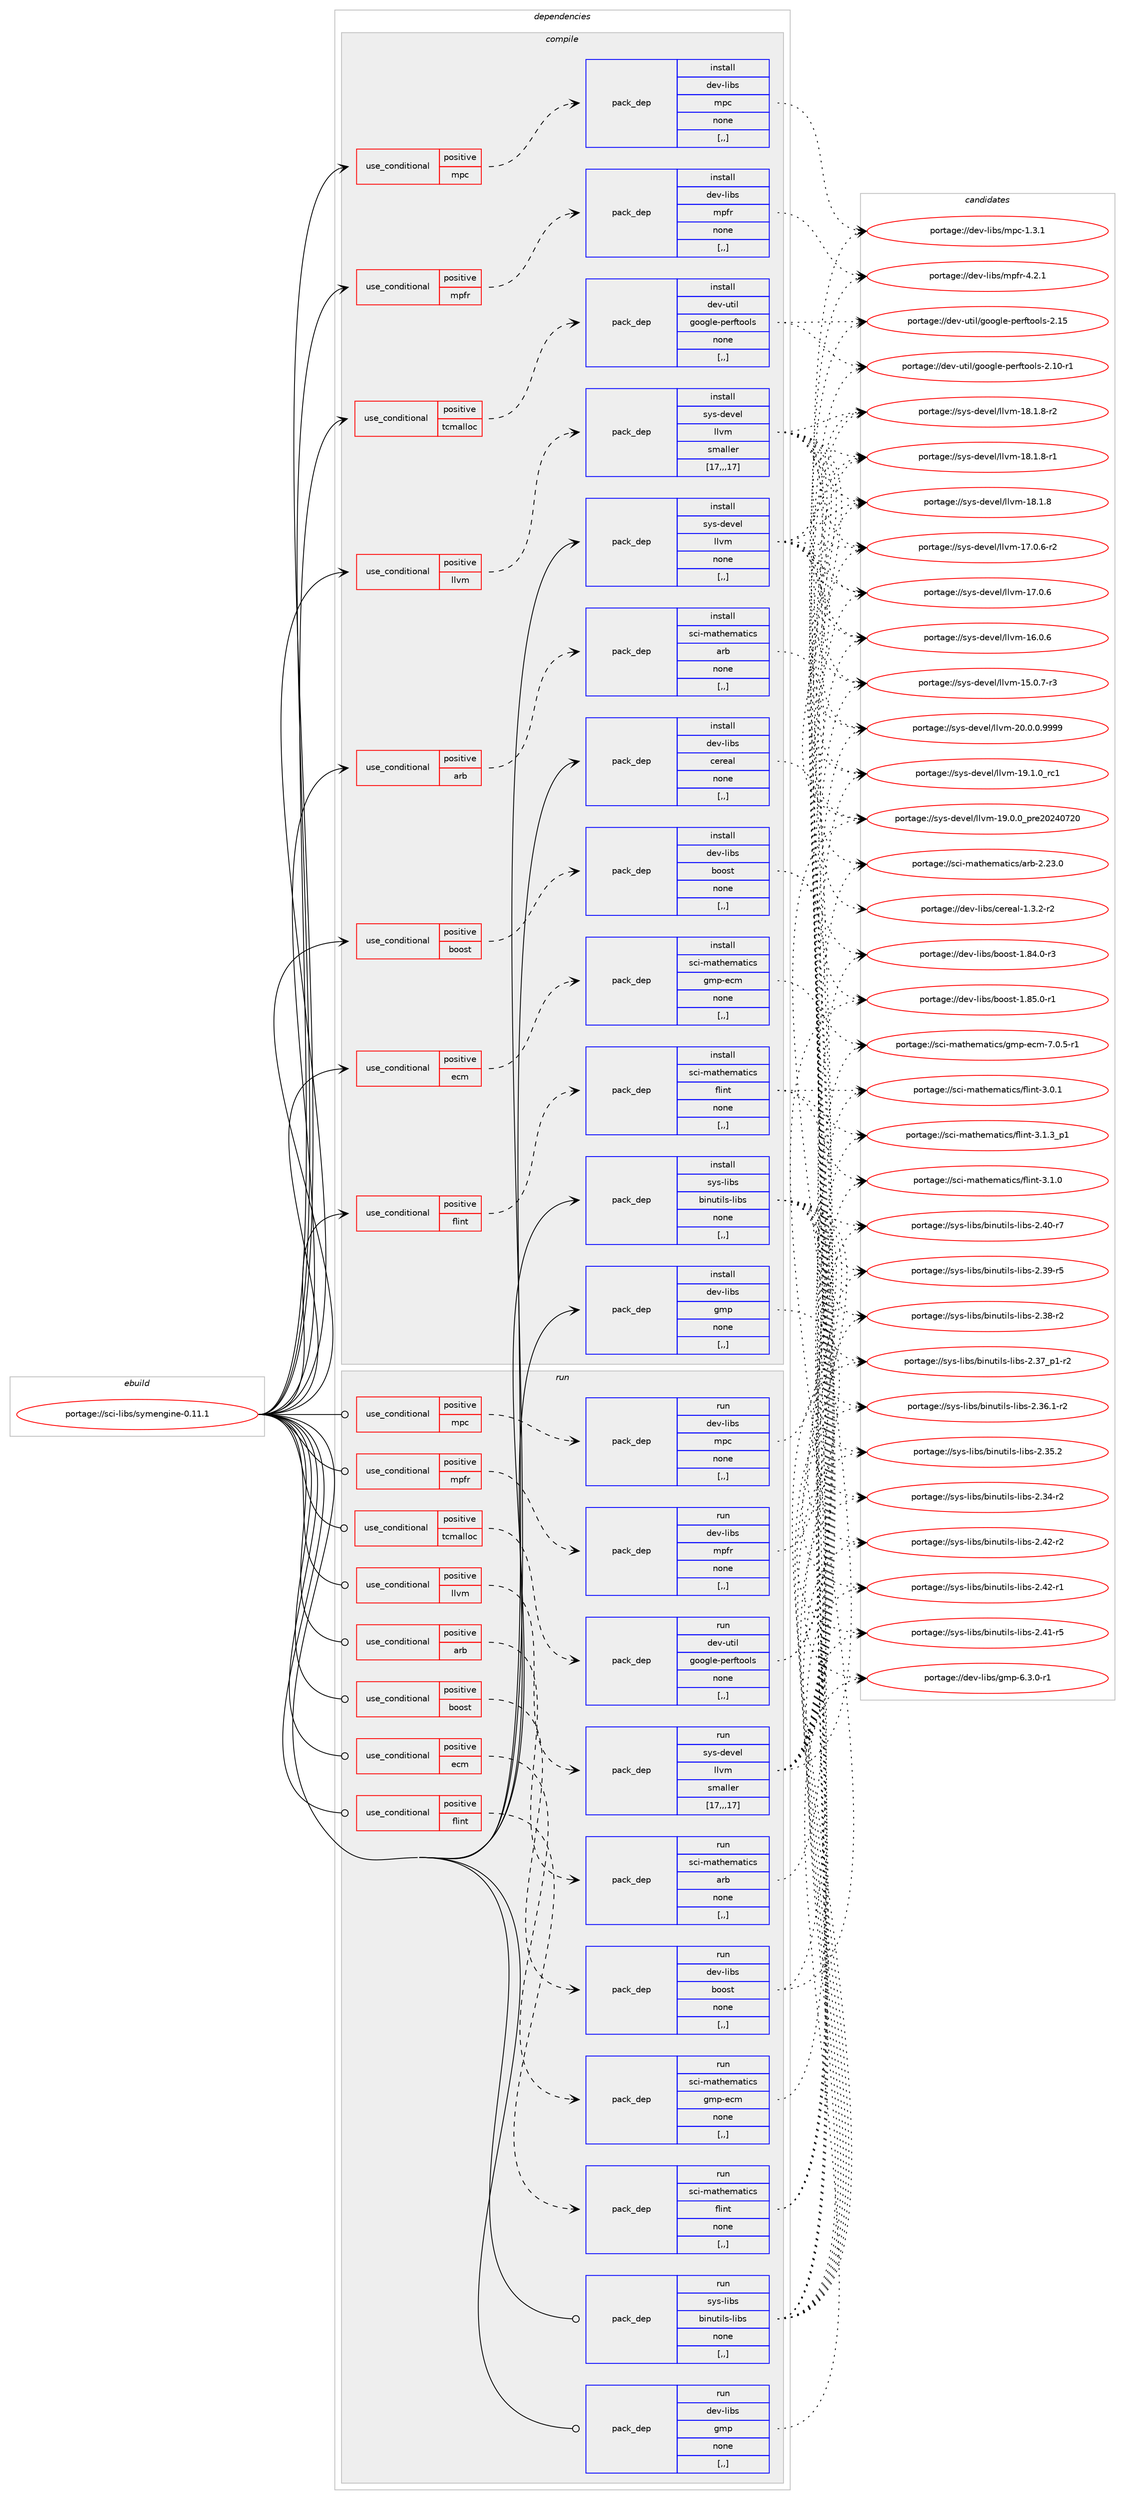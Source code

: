 digraph prolog {

# *************
# Graph options
# *************

newrank=true;
concentrate=true;
compound=true;
graph [rankdir=LR,fontname=Helvetica,fontsize=10,ranksep=1.5];#, ranksep=2.5, nodesep=0.2];
edge  [arrowhead=vee];
node  [fontname=Helvetica,fontsize=10];

# **********
# The ebuild
# **********

subgraph cluster_leftcol {
color=gray;
label=<<i>ebuild</i>>;
id [label="portage://sci-libs/symengine-0.11.1", color=red, width=4, href="../sci-libs/symengine-0.11.1.svg"];
}

# ****************
# The dependencies
# ****************

subgraph cluster_midcol {
color=gray;
label=<<i>dependencies</i>>;
subgraph cluster_compile {
fillcolor="#eeeeee";
style=filled;
label=<<i>compile</i>>;
subgraph cond107601 {
dependency406242 [label=<<TABLE BORDER="0" CELLBORDER="1" CELLSPACING="0" CELLPADDING="4"><TR><TD ROWSPAN="3" CELLPADDING="10">use_conditional</TD></TR><TR><TD>positive</TD></TR><TR><TD>arb</TD></TR></TABLE>>, shape=none, color=red];
subgraph pack295768 {
dependency406243 [label=<<TABLE BORDER="0" CELLBORDER="1" CELLSPACING="0" CELLPADDING="4" WIDTH="220"><TR><TD ROWSPAN="6" CELLPADDING="30">pack_dep</TD></TR><TR><TD WIDTH="110">install</TD></TR><TR><TD>sci-mathematics</TD></TR><TR><TD>arb</TD></TR><TR><TD>none</TD></TR><TR><TD>[,,]</TD></TR></TABLE>>, shape=none, color=blue];
}
dependency406242:e -> dependency406243:w [weight=20,style="dashed",arrowhead="vee"];
}
id:e -> dependency406242:w [weight=20,style="solid",arrowhead="vee"];
subgraph cond107602 {
dependency406244 [label=<<TABLE BORDER="0" CELLBORDER="1" CELLSPACING="0" CELLPADDING="4"><TR><TD ROWSPAN="3" CELLPADDING="10">use_conditional</TD></TR><TR><TD>positive</TD></TR><TR><TD>boost</TD></TR></TABLE>>, shape=none, color=red];
subgraph pack295769 {
dependency406245 [label=<<TABLE BORDER="0" CELLBORDER="1" CELLSPACING="0" CELLPADDING="4" WIDTH="220"><TR><TD ROWSPAN="6" CELLPADDING="30">pack_dep</TD></TR><TR><TD WIDTH="110">install</TD></TR><TR><TD>dev-libs</TD></TR><TR><TD>boost</TD></TR><TR><TD>none</TD></TR><TR><TD>[,,]</TD></TR></TABLE>>, shape=none, color=blue];
}
dependency406244:e -> dependency406245:w [weight=20,style="dashed",arrowhead="vee"];
}
id:e -> dependency406244:w [weight=20,style="solid",arrowhead="vee"];
subgraph cond107603 {
dependency406246 [label=<<TABLE BORDER="0" CELLBORDER="1" CELLSPACING="0" CELLPADDING="4"><TR><TD ROWSPAN="3" CELLPADDING="10">use_conditional</TD></TR><TR><TD>positive</TD></TR><TR><TD>ecm</TD></TR></TABLE>>, shape=none, color=red];
subgraph pack295770 {
dependency406247 [label=<<TABLE BORDER="0" CELLBORDER="1" CELLSPACING="0" CELLPADDING="4" WIDTH="220"><TR><TD ROWSPAN="6" CELLPADDING="30">pack_dep</TD></TR><TR><TD WIDTH="110">install</TD></TR><TR><TD>sci-mathematics</TD></TR><TR><TD>gmp-ecm</TD></TR><TR><TD>none</TD></TR><TR><TD>[,,]</TD></TR></TABLE>>, shape=none, color=blue];
}
dependency406246:e -> dependency406247:w [weight=20,style="dashed",arrowhead="vee"];
}
id:e -> dependency406246:w [weight=20,style="solid",arrowhead="vee"];
subgraph cond107604 {
dependency406248 [label=<<TABLE BORDER="0" CELLBORDER="1" CELLSPACING="0" CELLPADDING="4"><TR><TD ROWSPAN="3" CELLPADDING="10">use_conditional</TD></TR><TR><TD>positive</TD></TR><TR><TD>flint</TD></TR></TABLE>>, shape=none, color=red];
subgraph pack295771 {
dependency406249 [label=<<TABLE BORDER="0" CELLBORDER="1" CELLSPACING="0" CELLPADDING="4" WIDTH="220"><TR><TD ROWSPAN="6" CELLPADDING="30">pack_dep</TD></TR><TR><TD WIDTH="110">install</TD></TR><TR><TD>sci-mathematics</TD></TR><TR><TD>flint</TD></TR><TR><TD>none</TD></TR><TR><TD>[,,]</TD></TR></TABLE>>, shape=none, color=blue];
}
dependency406248:e -> dependency406249:w [weight=20,style="dashed",arrowhead="vee"];
}
id:e -> dependency406248:w [weight=20,style="solid",arrowhead="vee"];
subgraph cond107605 {
dependency406250 [label=<<TABLE BORDER="0" CELLBORDER="1" CELLSPACING="0" CELLPADDING="4"><TR><TD ROWSPAN="3" CELLPADDING="10">use_conditional</TD></TR><TR><TD>positive</TD></TR><TR><TD>llvm</TD></TR></TABLE>>, shape=none, color=red];
subgraph pack295772 {
dependency406251 [label=<<TABLE BORDER="0" CELLBORDER="1" CELLSPACING="0" CELLPADDING="4" WIDTH="220"><TR><TD ROWSPAN="6" CELLPADDING="30">pack_dep</TD></TR><TR><TD WIDTH="110">install</TD></TR><TR><TD>sys-devel</TD></TR><TR><TD>llvm</TD></TR><TR><TD>smaller</TD></TR><TR><TD>[17,,,17]</TD></TR></TABLE>>, shape=none, color=blue];
}
dependency406250:e -> dependency406251:w [weight=20,style="dashed",arrowhead="vee"];
}
id:e -> dependency406250:w [weight=20,style="solid",arrowhead="vee"];
subgraph cond107606 {
dependency406252 [label=<<TABLE BORDER="0" CELLBORDER="1" CELLSPACING="0" CELLPADDING="4"><TR><TD ROWSPAN="3" CELLPADDING="10">use_conditional</TD></TR><TR><TD>positive</TD></TR><TR><TD>mpc</TD></TR></TABLE>>, shape=none, color=red];
subgraph pack295773 {
dependency406253 [label=<<TABLE BORDER="0" CELLBORDER="1" CELLSPACING="0" CELLPADDING="4" WIDTH="220"><TR><TD ROWSPAN="6" CELLPADDING="30">pack_dep</TD></TR><TR><TD WIDTH="110">install</TD></TR><TR><TD>dev-libs</TD></TR><TR><TD>mpc</TD></TR><TR><TD>none</TD></TR><TR><TD>[,,]</TD></TR></TABLE>>, shape=none, color=blue];
}
dependency406252:e -> dependency406253:w [weight=20,style="dashed",arrowhead="vee"];
}
id:e -> dependency406252:w [weight=20,style="solid",arrowhead="vee"];
subgraph cond107607 {
dependency406254 [label=<<TABLE BORDER="0" CELLBORDER="1" CELLSPACING="0" CELLPADDING="4"><TR><TD ROWSPAN="3" CELLPADDING="10">use_conditional</TD></TR><TR><TD>positive</TD></TR><TR><TD>mpfr</TD></TR></TABLE>>, shape=none, color=red];
subgraph pack295774 {
dependency406255 [label=<<TABLE BORDER="0" CELLBORDER="1" CELLSPACING="0" CELLPADDING="4" WIDTH="220"><TR><TD ROWSPAN="6" CELLPADDING="30">pack_dep</TD></TR><TR><TD WIDTH="110">install</TD></TR><TR><TD>dev-libs</TD></TR><TR><TD>mpfr</TD></TR><TR><TD>none</TD></TR><TR><TD>[,,]</TD></TR></TABLE>>, shape=none, color=blue];
}
dependency406254:e -> dependency406255:w [weight=20,style="dashed",arrowhead="vee"];
}
id:e -> dependency406254:w [weight=20,style="solid",arrowhead="vee"];
subgraph cond107608 {
dependency406256 [label=<<TABLE BORDER="0" CELLBORDER="1" CELLSPACING="0" CELLPADDING="4"><TR><TD ROWSPAN="3" CELLPADDING="10">use_conditional</TD></TR><TR><TD>positive</TD></TR><TR><TD>tcmalloc</TD></TR></TABLE>>, shape=none, color=red];
subgraph pack295775 {
dependency406257 [label=<<TABLE BORDER="0" CELLBORDER="1" CELLSPACING="0" CELLPADDING="4" WIDTH="220"><TR><TD ROWSPAN="6" CELLPADDING="30">pack_dep</TD></TR><TR><TD WIDTH="110">install</TD></TR><TR><TD>dev-util</TD></TR><TR><TD>google-perftools</TD></TR><TR><TD>none</TD></TR><TR><TD>[,,]</TD></TR></TABLE>>, shape=none, color=blue];
}
dependency406256:e -> dependency406257:w [weight=20,style="dashed",arrowhead="vee"];
}
id:e -> dependency406256:w [weight=20,style="solid",arrowhead="vee"];
subgraph pack295776 {
dependency406258 [label=<<TABLE BORDER="0" CELLBORDER="1" CELLSPACING="0" CELLPADDING="4" WIDTH="220"><TR><TD ROWSPAN="6" CELLPADDING="30">pack_dep</TD></TR><TR><TD WIDTH="110">install</TD></TR><TR><TD>dev-libs</TD></TR><TR><TD>cereal</TD></TR><TR><TD>none</TD></TR><TR><TD>[,,]</TD></TR></TABLE>>, shape=none, color=blue];
}
id:e -> dependency406258:w [weight=20,style="solid",arrowhead="vee"];
subgraph pack295777 {
dependency406259 [label=<<TABLE BORDER="0" CELLBORDER="1" CELLSPACING="0" CELLPADDING="4" WIDTH="220"><TR><TD ROWSPAN="6" CELLPADDING="30">pack_dep</TD></TR><TR><TD WIDTH="110">install</TD></TR><TR><TD>dev-libs</TD></TR><TR><TD>gmp</TD></TR><TR><TD>none</TD></TR><TR><TD>[,,]</TD></TR></TABLE>>, shape=none, color=blue];
}
id:e -> dependency406259:w [weight=20,style="solid",arrowhead="vee"];
subgraph pack295778 {
dependency406260 [label=<<TABLE BORDER="0" CELLBORDER="1" CELLSPACING="0" CELLPADDING="4" WIDTH="220"><TR><TD ROWSPAN="6" CELLPADDING="30">pack_dep</TD></TR><TR><TD WIDTH="110">install</TD></TR><TR><TD>sys-libs</TD></TR><TR><TD>binutils-libs</TD></TR><TR><TD>none</TD></TR><TR><TD>[,,]</TD></TR></TABLE>>, shape=none, color=blue];
}
id:e -> dependency406260:w [weight=20,style="solid",arrowhead="vee"];
subgraph pack295779 {
dependency406261 [label=<<TABLE BORDER="0" CELLBORDER="1" CELLSPACING="0" CELLPADDING="4" WIDTH="220"><TR><TD ROWSPAN="6" CELLPADDING="30">pack_dep</TD></TR><TR><TD WIDTH="110">install</TD></TR><TR><TD>sys-devel</TD></TR><TR><TD>llvm</TD></TR><TR><TD>none</TD></TR><TR><TD>[,,]</TD></TR></TABLE>>, shape=none, color=blue];
}
id:e -> dependency406261:w [weight=20,style="solid",arrowhead="vee"];
}
subgraph cluster_compileandrun {
fillcolor="#eeeeee";
style=filled;
label=<<i>compile and run</i>>;
}
subgraph cluster_run {
fillcolor="#eeeeee";
style=filled;
label=<<i>run</i>>;
subgraph cond107609 {
dependency406262 [label=<<TABLE BORDER="0" CELLBORDER="1" CELLSPACING="0" CELLPADDING="4"><TR><TD ROWSPAN="3" CELLPADDING="10">use_conditional</TD></TR><TR><TD>positive</TD></TR><TR><TD>arb</TD></TR></TABLE>>, shape=none, color=red];
subgraph pack295780 {
dependency406263 [label=<<TABLE BORDER="0" CELLBORDER="1" CELLSPACING="0" CELLPADDING="4" WIDTH="220"><TR><TD ROWSPAN="6" CELLPADDING="30">pack_dep</TD></TR><TR><TD WIDTH="110">run</TD></TR><TR><TD>sci-mathematics</TD></TR><TR><TD>arb</TD></TR><TR><TD>none</TD></TR><TR><TD>[,,]</TD></TR></TABLE>>, shape=none, color=blue];
}
dependency406262:e -> dependency406263:w [weight=20,style="dashed",arrowhead="vee"];
}
id:e -> dependency406262:w [weight=20,style="solid",arrowhead="odot"];
subgraph cond107610 {
dependency406264 [label=<<TABLE BORDER="0" CELLBORDER="1" CELLSPACING="0" CELLPADDING="4"><TR><TD ROWSPAN="3" CELLPADDING="10">use_conditional</TD></TR><TR><TD>positive</TD></TR><TR><TD>boost</TD></TR></TABLE>>, shape=none, color=red];
subgraph pack295781 {
dependency406265 [label=<<TABLE BORDER="0" CELLBORDER="1" CELLSPACING="0" CELLPADDING="4" WIDTH="220"><TR><TD ROWSPAN="6" CELLPADDING="30">pack_dep</TD></TR><TR><TD WIDTH="110">run</TD></TR><TR><TD>dev-libs</TD></TR><TR><TD>boost</TD></TR><TR><TD>none</TD></TR><TR><TD>[,,]</TD></TR></TABLE>>, shape=none, color=blue];
}
dependency406264:e -> dependency406265:w [weight=20,style="dashed",arrowhead="vee"];
}
id:e -> dependency406264:w [weight=20,style="solid",arrowhead="odot"];
subgraph cond107611 {
dependency406266 [label=<<TABLE BORDER="0" CELLBORDER="1" CELLSPACING="0" CELLPADDING="4"><TR><TD ROWSPAN="3" CELLPADDING="10">use_conditional</TD></TR><TR><TD>positive</TD></TR><TR><TD>ecm</TD></TR></TABLE>>, shape=none, color=red];
subgraph pack295782 {
dependency406267 [label=<<TABLE BORDER="0" CELLBORDER="1" CELLSPACING="0" CELLPADDING="4" WIDTH="220"><TR><TD ROWSPAN="6" CELLPADDING="30">pack_dep</TD></TR><TR><TD WIDTH="110">run</TD></TR><TR><TD>sci-mathematics</TD></TR><TR><TD>gmp-ecm</TD></TR><TR><TD>none</TD></TR><TR><TD>[,,]</TD></TR></TABLE>>, shape=none, color=blue];
}
dependency406266:e -> dependency406267:w [weight=20,style="dashed",arrowhead="vee"];
}
id:e -> dependency406266:w [weight=20,style="solid",arrowhead="odot"];
subgraph cond107612 {
dependency406268 [label=<<TABLE BORDER="0" CELLBORDER="1" CELLSPACING="0" CELLPADDING="4"><TR><TD ROWSPAN="3" CELLPADDING="10">use_conditional</TD></TR><TR><TD>positive</TD></TR><TR><TD>flint</TD></TR></TABLE>>, shape=none, color=red];
subgraph pack295783 {
dependency406269 [label=<<TABLE BORDER="0" CELLBORDER="1" CELLSPACING="0" CELLPADDING="4" WIDTH="220"><TR><TD ROWSPAN="6" CELLPADDING="30">pack_dep</TD></TR><TR><TD WIDTH="110">run</TD></TR><TR><TD>sci-mathematics</TD></TR><TR><TD>flint</TD></TR><TR><TD>none</TD></TR><TR><TD>[,,]</TD></TR></TABLE>>, shape=none, color=blue];
}
dependency406268:e -> dependency406269:w [weight=20,style="dashed",arrowhead="vee"];
}
id:e -> dependency406268:w [weight=20,style="solid",arrowhead="odot"];
subgraph cond107613 {
dependency406270 [label=<<TABLE BORDER="0" CELLBORDER="1" CELLSPACING="0" CELLPADDING="4"><TR><TD ROWSPAN="3" CELLPADDING="10">use_conditional</TD></TR><TR><TD>positive</TD></TR><TR><TD>llvm</TD></TR></TABLE>>, shape=none, color=red];
subgraph pack295784 {
dependency406271 [label=<<TABLE BORDER="0" CELLBORDER="1" CELLSPACING="0" CELLPADDING="4" WIDTH="220"><TR><TD ROWSPAN="6" CELLPADDING="30">pack_dep</TD></TR><TR><TD WIDTH="110">run</TD></TR><TR><TD>sys-devel</TD></TR><TR><TD>llvm</TD></TR><TR><TD>smaller</TD></TR><TR><TD>[17,,,17]</TD></TR></TABLE>>, shape=none, color=blue];
}
dependency406270:e -> dependency406271:w [weight=20,style="dashed",arrowhead="vee"];
}
id:e -> dependency406270:w [weight=20,style="solid",arrowhead="odot"];
subgraph cond107614 {
dependency406272 [label=<<TABLE BORDER="0" CELLBORDER="1" CELLSPACING="0" CELLPADDING="4"><TR><TD ROWSPAN="3" CELLPADDING="10">use_conditional</TD></TR><TR><TD>positive</TD></TR><TR><TD>mpc</TD></TR></TABLE>>, shape=none, color=red];
subgraph pack295785 {
dependency406273 [label=<<TABLE BORDER="0" CELLBORDER="1" CELLSPACING="0" CELLPADDING="4" WIDTH="220"><TR><TD ROWSPAN="6" CELLPADDING="30">pack_dep</TD></TR><TR><TD WIDTH="110">run</TD></TR><TR><TD>dev-libs</TD></TR><TR><TD>mpc</TD></TR><TR><TD>none</TD></TR><TR><TD>[,,]</TD></TR></TABLE>>, shape=none, color=blue];
}
dependency406272:e -> dependency406273:w [weight=20,style="dashed",arrowhead="vee"];
}
id:e -> dependency406272:w [weight=20,style="solid",arrowhead="odot"];
subgraph cond107615 {
dependency406274 [label=<<TABLE BORDER="0" CELLBORDER="1" CELLSPACING="0" CELLPADDING="4"><TR><TD ROWSPAN="3" CELLPADDING="10">use_conditional</TD></TR><TR><TD>positive</TD></TR><TR><TD>mpfr</TD></TR></TABLE>>, shape=none, color=red];
subgraph pack295786 {
dependency406275 [label=<<TABLE BORDER="0" CELLBORDER="1" CELLSPACING="0" CELLPADDING="4" WIDTH="220"><TR><TD ROWSPAN="6" CELLPADDING="30">pack_dep</TD></TR><TR><TD WIDTH="110">run</TD></TR><TR><TD>dev-libs</TD></TR><TR><TD>mpfr</TD></TR><TR><TD>none</TD></TR><TR><TD>[,,]</TD></TR></TABLE>>, shape=none, color=blue];
}
dependency406274:e -> dependency406275:w [weight=20,style="dashed",arrowhead="vee"];
}
id:e -> dependency406274:w [weight=20,style="solid",arrowhead="odot"];
subgraph cond107616 {
dependency406276 [label=<<TABLE BORDER="0" CELLBORDER="1" CELLSPACING="0" CELLPADDING="4"><TR><TD ROWSPAN="3" CELLPADDING="10">use_conditional</TD></TR><TR><TD>positive</TD></TR><TR><TD>tcmalloc</TD></TR></TABLE>>, shape=none, color=red];
subgraph pack295787 {
dependency406277 [label=<<TABLE BORDER="0" CELLBORDER="1" CELLSPACING="0" CELLPADDING="4" WIDTH="220"><TR><TD ROWSPAN="6" CELLPADDING="30">pack_dep</TD></TR><TR><TD WIDTH="110">run</TD></TR><TR><TD>dev-util</TD></TR><TR><TD>google-perftools</TD></TR><TR><TD>none</TD></TR><TR><TD>[,,]</TD></TR></TABLE>>, shape=none, color=blue];
}
dependency406276:e -> dependency406277:w [weight=20,style="dashed",arrowhead="vee"];
}
id:e -> dependency406276:w [weight=20,style="solid",arrowhead="odot"];
subgraph pack295788 {
dependency406278 [label=<<TABLE BORDER="0" CELLBORDER="1" CELLSPACING="0" CELLPADDING="4" WIDTH="220"><TR><TD ROWSPAN="6" CELLPADDING="30">pack_dep</TD></TR><TR><TD WIDTH="110">run</TD></TR><TR><TD>dev-libs</TD></TR><TR><TD>gmp</TD></TR><TR><TD>none</TD></TR><TR><TD>[,,]</TD></TR></TABLE>>, shape=none, color=blue];
}
id:e -> dependency406278:w [weight=20,style="solid",arrowhead="odot"];
subgraph pack295789 {
dependency406279 [label=<<TABLE BORDER="0" CELLBORDER="1" CELLSPACING="0" CELLPADDING="4" WIDTH="220"><TR><TD ROWSPAN="6" CELLPADDING="30">pack_dep</TD></TR><TR><TD WIDTH="110">run</TD></TR><TR><TD>sys-libs</TD></TR><TR><TD>binutils-libs</TD></TR><TR><TD>none</TD></TR><TR><TD>[,,]</TD></TR></TABLE>>, shape=none, color=blue];
}
id:e -> dependency406279:w [weight=20,style="solid",arrowhead="odot"];
}
}

# **************
# The candidates
# **************

subgraph cluster_choices {
rank=same;
color=gray;
label=<<i>candidates</i>>;

subgraph choice295768 {
color=black;
nodesep=1;
choice115991054510997116104101109971161059911547971149845504650514648 [label="portage://sci-mathematics/arb-2.23.0", color=red, width=4,href="../sci-mathematics/arb-2.23.0.svg"];
dependency406243:e -> choice115991054510997116104101109971161059911547971149845504650514648:w [style=dotted,weight="100"];
}
subgraph choice295769 {
color=black;
nodesep=1;
choice10010111845108105981154798111111115116454946565346484511449 [label="portage://dev-libs/boost-1.85.0-r1", color=red, width=4,href="../dev-libs/boost-1.85.0-r1.svg"];
choice10010111845108105981154798111111115116454946565246484511451 [label="portage://dev-libs/boost-1.84.0-r3", color=red, width=4,href="../dev-libs/boost-1.84.0-r3.svg"];
dependency406245:e -> choice10010111845108105981154798111111115116454946565346484511449:w [style=dotted,weight="100"];
dependency406245:e -> choice10010111845108105981154798111111115116454946565246484511451:w [style=dotted,weight="100"];
}
subgraph choice295770 {
color=black;
nodesep=1;
choice11599105451099711610410110997116105991154710310911245101991094555464846534511449 [label="portage://sci-mathematics/gmp-ecm-7.0.5-r1", color=red, width=4,href="../sci-mathematics/gmp-ecm-7.0.5-r1.svg"];
dependency406247:e -> choice11599105451099711610410110997116105991154710310911245101991094555464846534511449:w [style=dotted,weight="100"];
}
subgraph choice295771 {
color=black;
nodesep=1;
choice1159910545109971161041011099711610599115471021081051101164551464946519511249 [label="portage://sci-mathematics/flint-3.1.3_p1", color=red, width=4,href="../sci-mathematics/flint-3.1.3_p1.svg"];
choice115991054510997116104101109971161059911547102108105110116455146494648 [label="portage://sci-mathematics/flint-3.1.0", color=red, width=4,href="../sci-mathematics/flint-3.1.0.svg"];
choice115991054510997116104101109971161059911547102108105110116455146484649 [label="portage://sci-mathematics/flint-3.0.1", color=red, width=4,href="../sci-mathematics/flint-3.0.1.svg"];
dependency406249:e -> choice1159910545109971161041011099711610599115471021081051101164551464946519511249:w [style=dotted,weight="100"];
dependency406249:e -> choice115991054510997116104101109971161059911547102108105110116455146494648:w [style=dotted,weight="100"];
dependency406249:e -> choice115991054510997116104101109971161059911547102108105110116455146484649:w [style=dotted,weight="100"];
}
subgraph choice295772 {
color=black;
nodesep=1;
choice1151211154510010111810110847108108118109455048464846484657575757 [label="portage://sys-devel/llvm-20.0.0.9999", color=red, width=4,href="../sys-devel/llvm-20.0.0.9999.svg"];
choice115121115451001011181011084710810811810945495746494648951149949 [label="portage://sys-devel/llvm-19.1.0_rc1", color=red, width=4,href="../sys-devel/llvm-19.1.0_rc1.svg"];
choice115121115451001011181011084710810811810945495746484648951121141015048505248555048 [label="portage://sys-devel/llvm-19.0.0_pre20240720", color=red, width=4,href="../sys-devel/llvm-19.0.0_pre20240720.svg"];
choice1151211154510010111810110847108108118109454956464946564511450 [label="portage://sys-devel/llvm-18.1.8-r2", color=red, width=4,href="../sys-devel/llvm-18.1.8-r2.svg"];
choice1151211154510010111810110847108108118109454956464946564511449 [label="portage://sys-devel/llvm-18.1.8-r1", color=red, width=4,href="../sys-devel/llvm-18.1.8-r1.svg"];
choice115121115451001011181011084710810811810945495646494656 [label="portage://sys-devel/llvm-18.1.8", color=red, width=4,href="../sys-devel/llvm-18.1.8.svg"];
choice1151211154510010111810110847108108118109454955464846544511450 [label="portage://sys-devel/llvm-17.0.6-r2", color=red, width=4,href="../sys-devel/llvm-17.0.6-r2.svg"];
choice115121115451001011181011084710810811810945495546484654 [label="portage://sys-devel/llvm-17.0.6", color=red, width=4,href="../sys-devel/llvm-17.0.6.svg"];
choice115121115451001011181011084710810811810945495446484654 [label="portage://sys-devel/llvm-16.0.6", color=red, width=4,href="../sys-devel/llvm-16.0.6.svg"];
choice1151211154510010111810110847108108118109454953464846554511451 [label="portage://sys-devel/llvm-15.0.7-r3", color=red, width=4,href="../sys-devel/llvm-15.0.7-r3.svg"];
dependency406251:e -> choice1151211154510010111810110847108108118109455048464846484657575757:w [style=dotted,weight="100"];
dependency406251:e -> choice115121115451001011181011084710810811810945495746494648951149949:w [style=dotted,weight="100"];
dependency406251:e -> choice115121115451001011181011084710810811810945495746484648951121141015048505248555048:w [style=dotted,weight="100"];
dependency406251:e -> choice1151211154510010111810110847108108118109454956464946564511450:w [style=dotted,weight="100"];
dependency406251:e -> choice1151211154510010111810110847108108118109454956464946564511449:w [style=dotted,weight="100"];
dependency406251:e -> choice115121115451001011181011084710810811810945495646494656:w [style=dotted,weight="100"];
dependency406251:e -> choice1151211154510010111810110847108108118109454955464846544511450:w [style=dotted,weight="100"];
dependency406251:e -> choice115121115451001011181011084710810811810945495546484654:w [style=dotted,weight="100"];
dependency406251:e -> choice115121115451001011181011084710810811810945495446484654:w [style=dotted,weight="100"];
dependency406251:e -> choice1151211154510010111810110847108108118109454953464846554511451:w [style=dotted,weight="100"];
}
subgraph choice295773 {
color=black;
nodesep=1;
choice10010111845108105981154710911299454946514649 [label="portage://dev-libs/mpc-1.3.1", color=red, width=4,href="../dev-libs/mpc-1.3.1.svg"];
dependency406253:e -> choice10010111845108105981154710911299454946514649:w [style=dotted,weight="100"];
}
subgraph choice295774 {
color=black;
nodesep=1;
choice100101118451081059811547109112102114455246504649 [label="portage://dev-libs/mpfr-4.2.1", color=red, width=4,href="../dev-libs/mpfr-4.2.1.svg"];
dependency406255:e -> choice100101118451081059811547109112102114455246504649:w [style=dotted,weight="100"];
}
subgraph choice295775 {
color=black;
nodesep=1;
choice1001011184511711610510847103111111103108101451121011141021161111111081154550464953 [label="portage://dev-util/google-perftools-2.15", color=red, width=4,href="../dev-util/google-perftools-2.15.svg"];
choice10010111845117116105108471031111111031081014511210111410211611111110811545504649484511449 [label="portage://dev-util/google-perftools-2.10-r1", color=red, width=4,href="../dev-util/google-perftools-2.10-r1.svg"];
dependency406257:e -> choice1001011184511711610510847103111111103108101451121011141021161111111081154550464953:w [style=dotted,weight="100"];
dependency406257:e -> choice10010111845117116105108471031111111031081014511210111410211611111110811545504649484511449:w [style=dotted,weight="100"];
}
subgraph choice295776 {
color=black;
nodesep=1;
choice10010111845108105981154799101114101971084549465146504511450 [label="portage://dev-libs/cereal-1.3.2-r2", color=red, width=4,href="../dev-libs/cereal-1.3.2-r2.svg"];
dependency406258:e -> choice10010111845108105981154799101114101971084549465146504511450:w [style=dotted,weight="100"];
}
subgraph choice295777 {
color=black;
nodesep=1;
choice1001011184510810598115471031091124554465146484511449 [label="portage://dev-libs/gmp-6.3.0-r1", color=red, width=4,href="../dev-libs/gmp-6.3.0-r1.svg"];
dependency406259:e -> choice1001011184510810598115471031091124554465146484511449:w [style=dotted,weight="100"];
}
subgraph choice295778 {
color=black;
nodesep=1;
choice11512111545108105981154798105110117116105108115451081059811545504652504511450 [label="portage://sys-libs/binutils-libs-2.42-r2", color=red, width=4,href="../sys-libs/binutils-libs-2.42-r2.svg"];
choice11512111545108105981154798105110117116105108115451081059811545504652504511449 [label="portage://sys-libs/binutils-libs-2.42-r1", color=red, width=4,href="../sys-libs/binutils-libs-2.42-r1.svg"];
choice11512111545108105981154798105110117116105108115451081059811545504652494511453 [label="portage://sys-libs/binutils-libs-2.41-r5", color=red, width=4,href="../sys-libs/binutils-libs-2.41-r5.svg"];
choice11512111545108105981154798105110117116105108115451081059811545504652484511455 [label="portage://sys-libs/binutils-libs-2.40-r7", color=red, width=4,href="../sys-libs/binutils-libs-2.40-r7.svg"];
choice11512111545108105981154798105110117116105108115451081059811545504651574511453 [label="portage://sys-libs/binutils-libs-2.39-r5", color=red, width=4,href="../sys-libs/binutils-libs-2.39-r5.svg"];
choice11512111545108105981154798105110117116105108115451081059811545504651564511450 [label="portage://sys-libs/binutils-libs-2.38-r2", color=red, width=4,href="../sys-libs/binutils-libs-2.38-r2.svg"];
choice115121115451081059811547981051101171161051081154510810598115455046515595112494511450 [label="portage://sys-libs/binutils-libs-2.37_p1-r2", color=red, width=4,href="../sys-libs/binutils-libs-2.37_p1-r2.svg"];
choice115121115451081059811547981051101171161051081154510810598115455046515446494511450 [label="portage://sys-libs/binutils-libs-2.36.1-r2", color=red, width=4,href="../sys-libs/binutils-libs-2.36.1-r2.svg"];
choice11512111545108105981154798105110117116105108115451081059811545504651534650 [label="portage://sys-libs/binutils-libs-2.35.2", color=red, width=4,href="../sys-libs/binutils-libs-2.35.2.svg"];
choice11512111545108105981154798105110117116105108115451081059811545504651524511450 [label="portage://sys-libs/binutils-libs-2.34-r2", color=red, width=4,href="../sys-libs/binutils-libs-2.34-r2.svg"];
dependency406260:e -> choice11512111545108105981154798105110117116105108115451081059811545504652504511450:w [style=dotted,weight="100"];
dependency406260:e -> choice11512111545108105981154798105110117116105108115451081059811545504652504511449:w [style=dotted,weight="100"];
dependency406260:e -> choice11512111545108105981154798105110117116105108115451081059811545504652494511453:w [style=dotted,weight="100"];
dependency406260:e -> choice11512111545108105981154798105110117116105108115451081059811545504652484511455:w [style=dotted,weight="100"];
dependency406260:e -> choice11512111545108105981154798105110117116105108115451081059811545504651574511453:w [style=dotted,weight="100"];
dependency406260:e -> choice11512111545108105981154798105110117116105108115451081059811545504651564511450:w [style=dotted,weight="100"];
dependency406260:e -> choice115121115451081059811547981051101171161051081154510810598115455046515595112494511450:w [style=dotted,weight="100"];
dependency406260:e -> choice115121115451081059811547981051101171161051081154510810598115455046515446494511450:w [style=dotted,weight="100"];
dependency406260:e -> choice11512111545108105981154798105110117116105108115451081059811545504651534650:w [style=dotted,weight="100"];
dependency406260:e -> choice11512111545108105981154798105110117116105108115451081059811545504651524511450:w [style=dotted,weight="100"];
}
subgraph choice295779 {
color=black;
nodesep=1;
choice1151211154510010111810110847108108118109455048464846484657575757 [label="portage://sys-devel/llvm-20.0.0.9999", color=red, width=4,href="../sys-devel/llvm-20.0.0.9999.svg"];
choice115121115451001011181011084710810811810945495746494648951149949 [label="portage://sys-devel/llvm-19.1.0_rc1", color=red, width=4,href="../sys-devel/llvm-19.1.0_rc1.svg"];
choice115121115451001011181011084710810811810945495746484648951121141015048505248555048 [label="portage://sys-devel/llvm-19.0.0_pre20240720", color=red, width=4,href="../sys-devel/llvm-19.0.0_pre20240720.svg"];
choice1151211154510010111810110847108108118109454956464946564511450 [label="portage://sys-devel/llvm-18.1.8-r2", color=red, width=4,href="../sys-devel/llvm-18.1.8-r2.svg"];
choice1151211154510010111810110847108108118109454956464946564511449 [label="portage://sys-devel/llvm-18.1.8-r1", color=red, width=4,href="../sys-devel/llvm-18.1.8-r1.svg"];
choice115121115451001011181011084710810811810945495646494656 [label="portage://sys-devel/llvm-18.1.8", color=red, width=4,href="../sys-devel/llvm-18.1.8.svg"];
choice1151211154510010111810110847108108118109454955464846544511450 [label="portage://sys-devel/llvm-17.0.6-r2", color=red, width=4,href="../sys-devel/llvm-17.0.6-r2.svg"];
choice115121115451001011181011084710810811810945495546484654 [label="portage://sys-devel/llvm-17.0.6", color=red, width=4,href="../sys-devel/llvm-17.0.6.svg"];
choice115121115451001011181011084710810811810945495446484654 [label="portage://sys-devel/llvm-16.0.6", color=red, width=4,href="../sys-devel/llvm-16.0.6.svg"];
choice1151211154510010111810110847108108118109454953464846554511451 [label="portage://sys-devel/llvm-15.0.7-r3", color=red, width=4,href="../sys-devel/llvm-15.0.7-r3.svg"];
dependency406261:e -> choice1151211154510010111810110847108108118109455048464846484657575757:w [style=dotted,weight="100"];
dependency406261:e -> choice115121115451001011181011084710810811810945495746494648951149949:w [style=dotted,weight="100"];
dependency406261:e -> choice115121115451001011181011084710810811810945495746484648951121141015048505248555048:w [style=dotted,weight="100"];
dependency406261:e -> choice1151211154510010111810110847108108118109454956464946564511450:w [style=dotted,weight="100"];
dependency406261:e -> choice1151211154510010111810110847108108118109454956464946564511449:w [style=dotted,weight="100"];
dependency406261:e -> choice115121115451001011181011084710810811810945495646494656:w [style=dotted,weight="100"];
dependency406261:e -> choice1151211154510010111810110847108108118109454955464846544511450:w [style=dotted,weight="100"];
dependency406261:e -> choice115121115451001011181011084710810811810945495546484654:w [style=dotted,weight="100"];
dependency406261:e -> choice115121115451001011181011084710810811810945495446484654:w [style=dotted,weight="100"];
dependency406261:e -> choice1151211154510010111810110847108108118109454953464846554511451:w [style=dotted,weight="100"];
}
subgraph choice295780 {
color=black;
nodesep=1;
choice115991054510997116104101109971161059911547971149845504650514648 [label="portage://sci-mathematics/arb-2.23.0", color=red, width=4,href="../sci-mathematics/arb-2.23.0.svg"];
dependency406263:e -> choice115991054510997116104101109971161059911547971149845504650514648:w [style=dotted,weight="100"];
}
subgraph choice295781 {
color=black;
nodesep=1;
choice10010111845108105981154798111111115116454946565346484511449 [label="portage://dev-libs/boost-1.85.0-r1", color=red, width=4,href="../dev-libs/boost-1.85.0-r1.svg"];
choice10010111845108105981154798111111115116454946565246484511451 [label="portage://dev-libs/boost-1.84.0-r3", color=red, width=4,href="../dev-libs/boost-1.84.0-r3.svg"];
dependency406265:e -> choice10010111845108105981154798111111115116454946565346484511449:w [style=dotted,weight="100"];
dependency406265:e -> choice10010111845108105981154798111111115116454946565246484511451:w [style=dotted,weight="100"];
}
subgraph choice295782 {
color=black;
nodesep=1;
choice11599105451099711610410110997116105991154710310911245101991094555464846534511449 [label="portage://sci-mathematics/gmp-ecm-7.0.5-r1", color=red, width=4,href="../sci-mathematics/gmp-ecm-7.0.5-r1.svg"];
dependency406267:e -> choice11599105451099711610410110997116105991154710310911245101991094555464846534511449:w [style=dotted,weight="100"];
}
subgraph choice295783 {
color=black;
nodesep=1;
choice1159910545109971161041011099711610599115471021081051101164551464946519511249 [label="portage://sci-mathematics/flint-3.1.3_p1", color=red, width=4,href="../sci-mathematics/flint-3.1.3_p1.svg"];
choice115991054510997116104101109971161059911547102108105110116455146494648 [label="portage://sci-mathematics/flint-3.1.0", color=red, width=4,href="../sci-mathematics/flint-3.1.0.svg"];
choice115991054510997116104101109971161059911547102108105110116455146484649 [label="portage://sci-mathematics/flint-3.0.1", color=red, width=4,href="../sci-mathematics/flint-3.0.1.svg"];
dependency406269:e -> choice1159910545109971161041011099711610599115471021081051101164551464946519511249:w [style=dotted,weight="100"];
dependency406269:e -> choice115991054510997116104101109971161059911547102108105110116455146494648:w [style=dotted,weight="100"];
dependency406269:e -> choice115991054510997116104101109971161059911547102108105110116455146484649:w [style=dotted,weight="100"];
}
subgraph choice295784 {
color=black;
nodesep=1;
choice1151211154510010111810110847108108118109455048464846484657575757 [label="portage://sys-devel/llvm-20.0.0.9999", color=red, width=4,href="../sys-devel/llvm-20.0.0.9999.svg"];
choice115121115451001011181011084710810811810945495746494648951149949 [label="portage://sys-devel/llvm-19.1.0_rc1", color=red, width=4,href="../sys-devel/llvm-19.1.0_rc1.svg"];
choice115121115451001011181011084710810811810945495746484648951121141015048505248555048 [label="portage://sys-devel/llvm-19.0.0_pre20240720", color=red, width=4,href="../sys-devel/llvm-19.0.0_pre20240720.svg"];
choice1151211154510010111810110847108108118109454956464946564511450 [label="portage://sys-devel/llvm-18.1.8-r2", color=red, width=4,href="../sys-devel/llvm-18.1.8-r2.svg"];
choice1151211154510010111810110847108108118109454956464946564511449 [label="portage://sys-devel/llvm-18.1.8-r1", color=red, width=4,href="../sys-devel/llvm-18.1.8-r1.svg"];
choice115121115451001011181011084710810811810945495646494656 [label="portage://sys-devel/llvm-18.1.8", color=red, width=4,href="../sys-devel/llvm-18.1.8.svg"];
choice1151211154510010111810110847108108118109454955464846544511450 [label="portage://sys-devel/llvm-17.0.6-r2", color=red, width=4,href="../sys-devel/llvm-17.0.6-r2.svg"];
choice115121115451001011181011084710810811810945495546484654 [label="portage://sys-devel/llvm-17.0.6", color=red, width=4,href="../sys-devel/llvm-17.0.6.svg"];
choice115121115451001011181011084710810811810945495446484654 [label="portage://sys-devel/llvm-16.0.6", color=red, width=4,href="../sys-devel/llvm-16.0.6.svg"];
choice1151211154510010111810110847108108118109454953464846554511451 [label="portage://sys-devel/llvm-15.0.7-r3", color=red, width=4,href="../sys-devel/llvm-15.0.7-r3.svg"];
dependency406271:e -> choice1151211154510010111810110847108108118109455048464846484657575757:w [style=dotted,weight="100"];
dependency406271:e -> choice115121115451001011181011084710810811810945495746494648951149949:w [style=dotted,weight="100"];
dependency406271:e -> choice115121115451001011181011084710810811810945495746484648951121141015048505248555048:w [style=dotted,weight="100"];
dependency406271:e -> choice1151211154510010111810110847108108118109454956464946564511450:w [style=dotted,weight="100"];
dependency406271:e -> choice1151211154510010111810110847108108118109454956464946564511449:w [style=dotted,weight="100"];
dependency406271:e -> choice115121115451001011181011084710810811810945495646494656:w [style=dotted,weight="100"];
dependency406271:e -> choice1151211154510010111810110847108108118109454955464846544511450:w [style=dotted,weight="100"];
dependency406271:e -> choice115121115451001011181011084710810811810945495546484654:w [style=dotted,weight="100"];
dependency406271:e -> choice115121115451001011181011084710810811810945495446484654:w [style=dotted,weight="100"];
dependency406271:e -> choice1151211154510010111810110847108108118109454953464846554511451:w [style=dotted,weight="100"];
}
subgraph choice295785 {
color=black;
nodesep=1;
choice10010111845108105981154710911299454946514649 [label="portage://dev-libs/mpc-1.3.1", color=red, width=4,href="../dev-libs/mpc-1.3.1.svg"];
dependency406273:e -> choice10010111845108105981154710911299454946514649:w [style=dotted,weight="100"];
}
subgraph choice295786 {
color=black;
nodesep=1;
choice100101118451081059811547109112102114455246504649 [label="portage://dev-libs/mpfr-4.2.1", color=red, width=4,href="../dev-libs/mpfr-4.2.1.svg"];
dependency406275:e -> choice100101118451081059811547109112102114455246504649:w [style=dotted,weight="100"];
}
subgraph choice295787 {
color=black;
nodesep=1;
choice1001011184511711610510847103111111103108101451121011141021161111111081154550464953 [label="portage://dev-util/google-perftools-2.15", color=red, width=4,href="../dev-util/google-perftools-2.15.svg"];
choice10010111845117116105108471031111111031081014511210111410211611111110811545504649484511449 [label="portage://dev-util/google-perftools-2.10-r1", color=red, width=4,href="../dev-util/google-perftools-2.10-r1.svg"];
dependency406277:e -> choice1001011184511711610510847103111111103108101451121011141021161111111081154550464953:w [style=dotted,weight="100"];
dependency406277:e -> choice10010111845117116105108471031111111031081014511210111410211611111110811545504649484511449:w [style=dotted,weight="100"];
}
subgraph choice295788 {
color=black;
nodesep=1;
choice1001011184510810598115471031091124554465146484511449 [label="portage://dev-libs/gmp-6.3.0-r1", color=red, width=4,href="../dev-libs/gmp-6.3.0-r1.svg"];
dependency406278:e -> choice1001011184510810598115471031091124554465146484511449:w [style=dotted,weight="100"];
}
subgraph choice295789 {
color=black;
nodesep=1;
choice11512111545108105981154798105110117116105108115451081059811545504652504511450 [label="portage://sys-libs/binutils-libs-2.42-r2", color=red, width=4,href="../sys-libs/binutils-libs-2.42-r2.svg"];
choice11512111545108105981154798105110117116105108115451081059811545504652504511449 [label="portage://sys-libs/binutils-libs-2.42-r1", color=red, width=4,href="../sys-libs/binutils-libs-2.42-r1.svg"];
choice11512111545108105981154798105110117116105108115451081059811545504652494511453 [label="portage://sys-libs/binutils-libs-2.41-r5", color=red, width=4,href="../sys-libs/binutils-libs-2.41-r5.svg"];
choice11512111545108105981154798105110117116105108115451081059811545504652484511455 [label="portage://sys-libs/binutils-libs-2.40-r7", color=red, width=4,href="../sys-libs/binutils-libs-2.40-r7.svg"];
choice11512111545108105981154798105110117116105108115451081059811545504651574511453 [label="portage://sys-libs/binutils-libs-2.39-r5", color=red, width=4,href="../sys-libs/binutils-libs-2.39-r5.svg"];
choice11512111545108105981154798105110117116105108115451081059811545504651564511450 [label="portage://sys-libs/binutils-libs-2.38-r2", color=red, width=4,href="../sys-libs/binutils-libs-2.38-r2.svg"];
choice115121115451081059811547981051101171161051081154510810598115455046515595112494511450 [label="portage://sys-libs/binutils-libs-2.37_p1-r2", color=red, width=4,href="../sys-libs/binutils-libs-2.37_p1-r2.svg"];
choice115121115451081059811547981051101171161051081154510810598115455046515446494511450 [label="portage://sys-libs/binutils-libs-2.36.1-r2", color=red, width=4,href="../sys-libs/binutils-libs-2.36.1-r2.svg"];
choice11512111545108105981154798105110117116105108115451081059811545504651534650 [label="portage://sys-libs/binutils-libs-2.35.2", color=red, width=4,href="../sys-libs/binutils-libs-2.35.2.svg"];
choice11512111545108105981154798105110117116105108115451081059811545504651524511450 [label="portage://sys-libs/binutils-libs-2.34-r2", color=red, width=4,href="../sys-libs/binutils-libs-2.34-r2.svg"];
dependency406279:e -> choice11512111545108105981154798105110117116105108115451081059811545504652504511450:w [style=dotted,weight="100"];
dependency406279:e -> choice11512111545108105981154798105110117116105108115451081059811545504652504511449:w [style=dotted,weight="100"];
dependency406279:e -> choice11512111545108105981154798105110117116105108115451081059811545504652494511453:w [style=dotted,weight="100"];
dependency406279:e -> choice11512111545108105981154798105110117116105108115451081059811545504652484511455:w [style=dotted,weight="100"];
dependency406279:e -> choice11512111545108105981154798105110117116105108115451081059811545504651574511453:w [style=dotted,weight="100"];
dependency406279:e -> choice11512111545108105981154798105110117116105108115451081059811545504651564511450:w [style=dotted,weight="100"];
dependency406279:e -> choice115121115451081059811547981051101171161051081154510810598115455046515595112494511450:w [style=dotted,weight="100"];
dependency406279:e -> choice115121115451081059811547981051101171161051081154510810598115455046515446494511450:w [style=dotted,weight="100"];
dependency406279:e -> choice11512111545108105981154798105110117116105108115451081059811545504651534650:w [style=dotted,weight="100"];
dependency406279:e -> choice11512111545108105981154798105110117116105108115451081059811545504651524511450:w [style=dotted,weight="100"];
}
}

}

